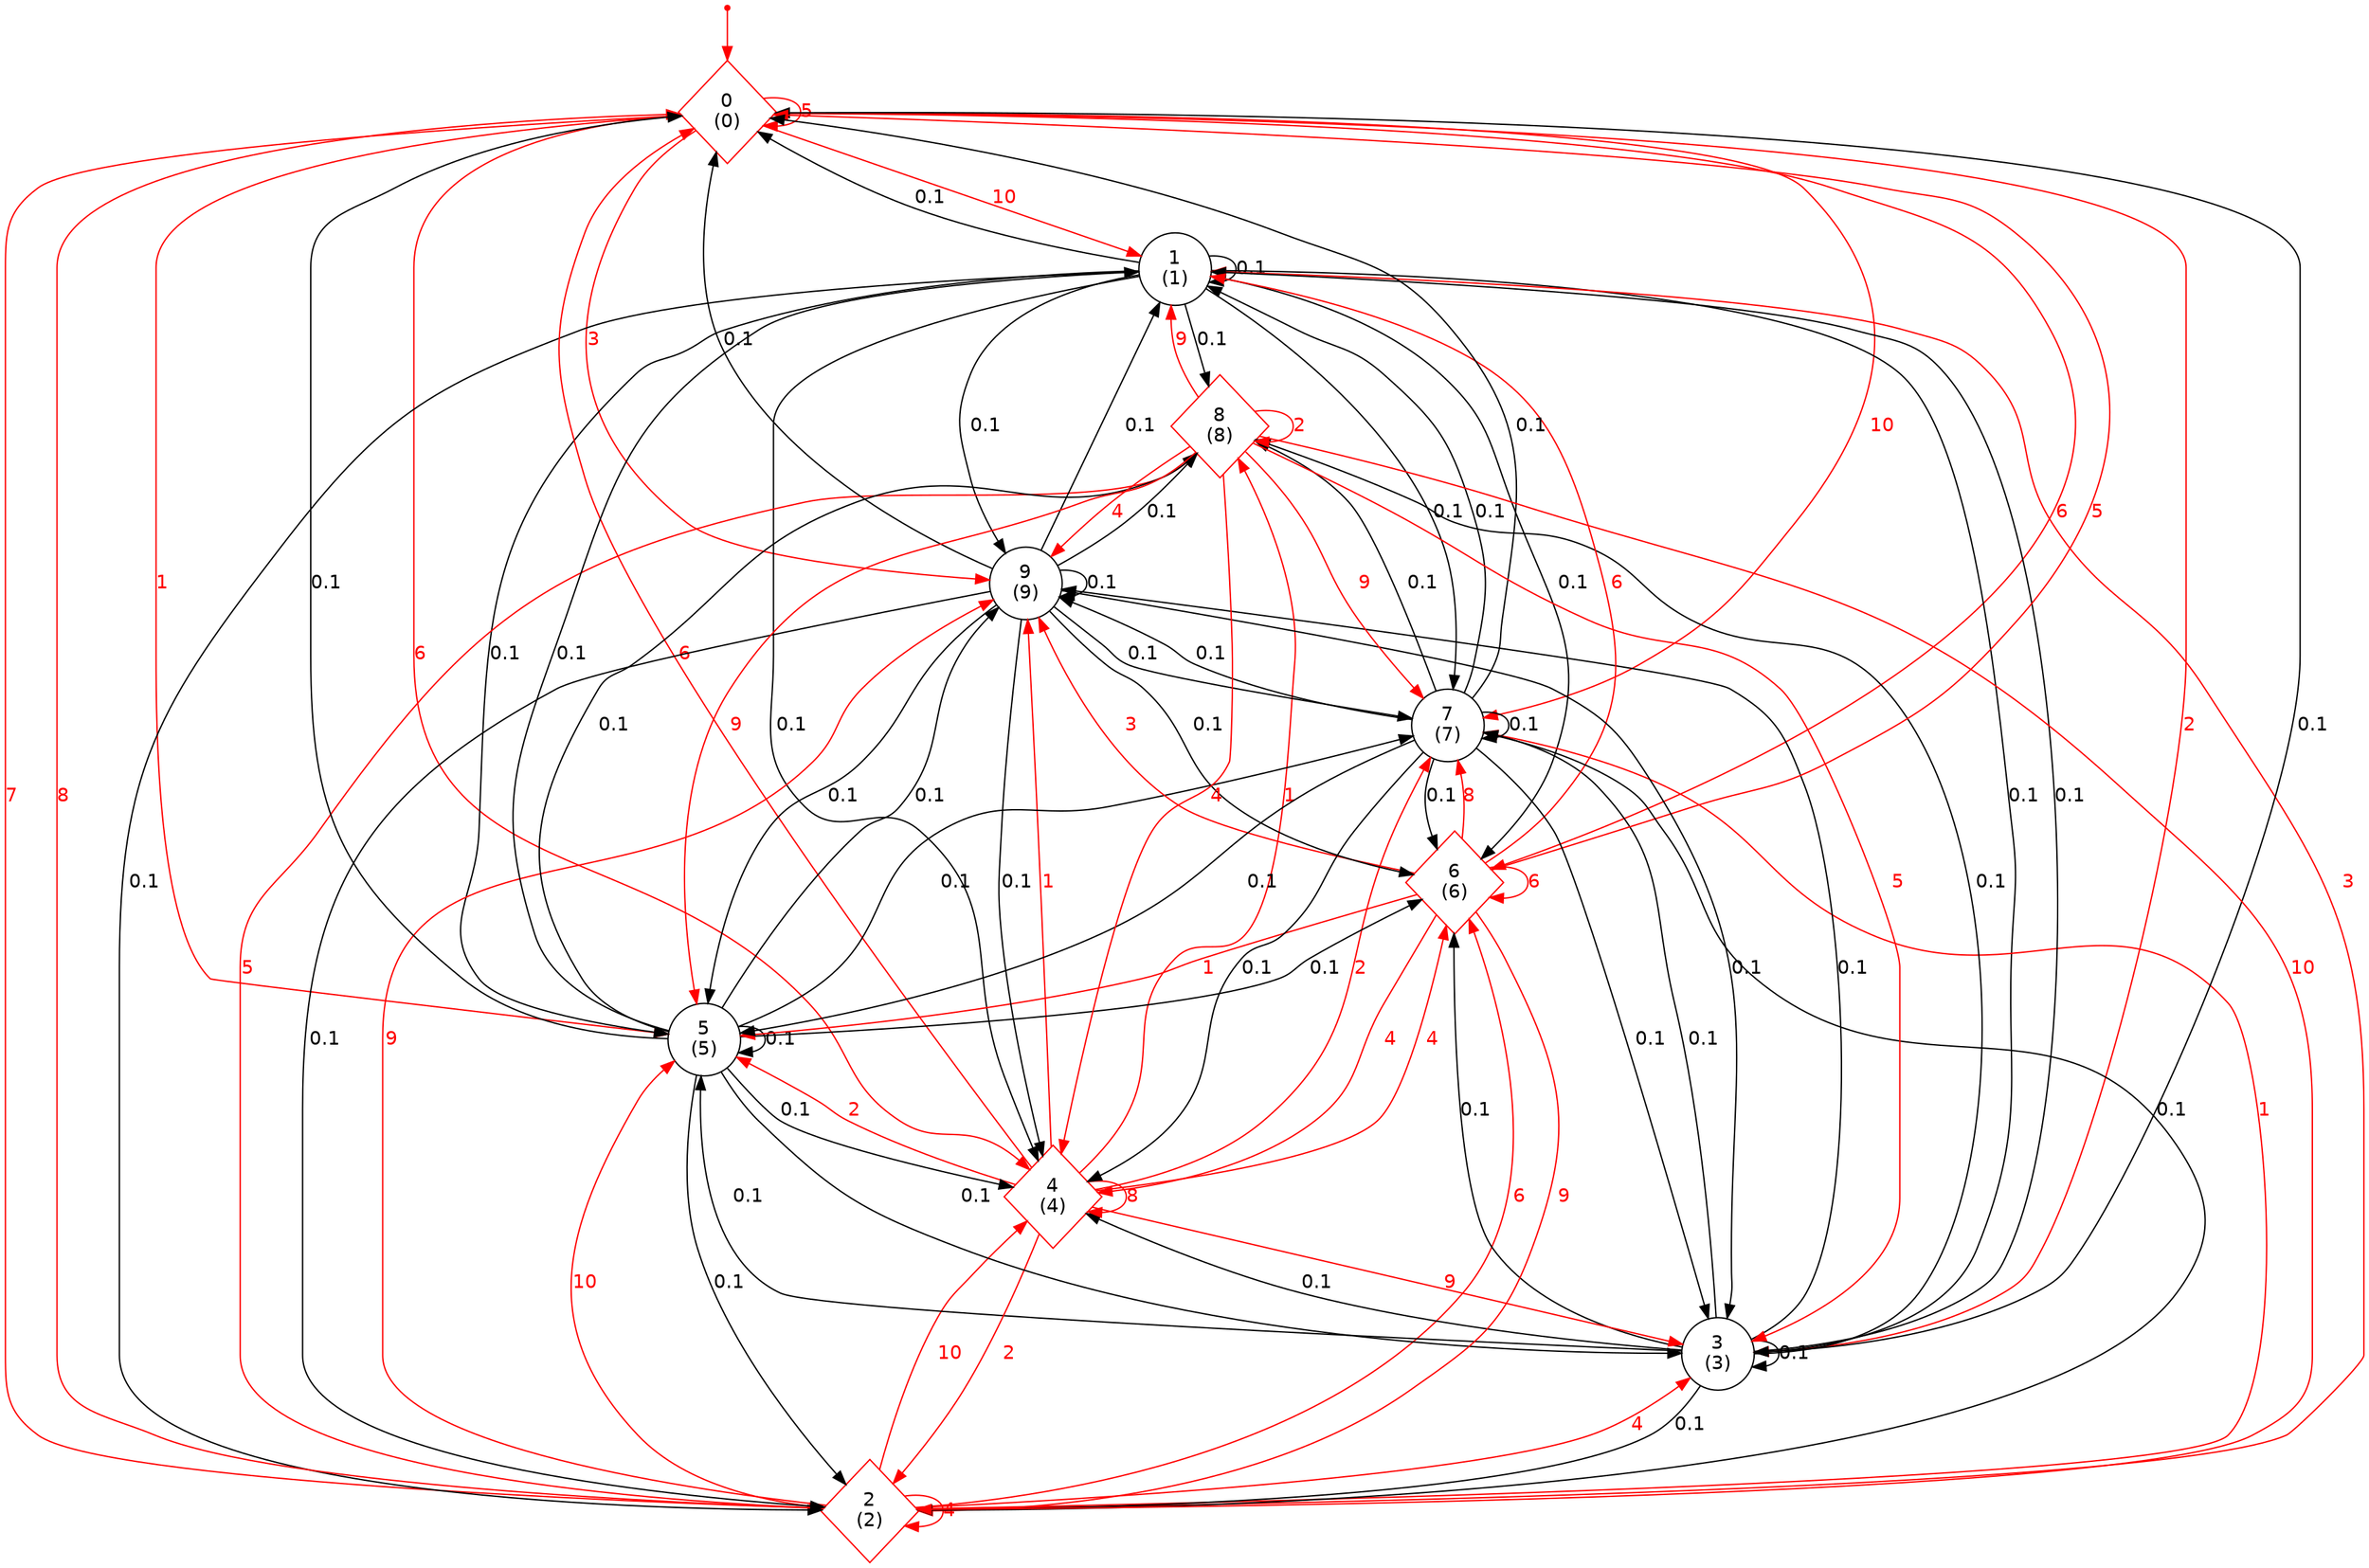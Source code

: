 digraph EMDP {
node [label="",fontname="Helvetica",shape="circle"];
0 [label="0\n(0)",color="red",shape="diamond"];
"0i" [label="",color="red",shape="point"];
"0i" -> 0 [label="",color="red"];
0 -> 0 [label="5",color="red",fontcolor="red",fontname="Helvetica"];
0 -> 1 [label="10",color="red",fontcolor="red",fontname="Helvetica"];
0 -> 2 [label="7",color="red",fontcolor="red",fontname="Helvetica"];
0 -> 3 [label="2",color="red",fontcolor="red",fontname="Helvetica"];
0 -> 4 [label="6",color="red",fontcolor="red",fontname="Helvetica"];
0 -> 5 [label="1",color="red",fontcolor="red",fontname="Helvetica"];
0 -> 6 [label="6",color="red",fontcolor="red",fontname="Helvetica"];
0 -> 7 [label="10",color="red",fontcolor="red",fontname="Helvetica"];
0 -> 9 [label="3",color="red",fontcolor="red",fontname="Helvetica"];
1 [label="1\n(1)",color="black"];
1 -> 0 [label="0.1",color="black",fontcolor="black",fontname="Helvetica"];
1 -> 1 [label="0.1",color="black",fontcolor="black",fontname="Helvetica"];
1 -> 2 [label="0.1",color="black",fontcolor="black",fontname="Helvetica"];
1 -> 3 [label="0.1",color="black",fontcolor="black",fontname="Helvetica"];
1 -> 4 [label="0.1",color="black",fontcolor="black",fontname="Helvetica"];
1 -> 5 [label="0.1",color="black",fontcolor="black",fontname="Helvetica"];
1 -> 6 [label="0.1",color="black",fontcolor="black",fontname="Helvetica"];
1 -> 7 [label="0.1",color="black",fontcolor="black",fontname="Helvetica"];
1 -> 8 [label="0.1",color="black",fontcolor="black",fontname="Helvetica"];
1 -> 9 [label="0.1",color="black",fontcolor="black",fontname="Helvetica"];
2 [label="2\n(2)",color="red",shape="diamond"];
2 -> 0 [label="8",color="red",fontcolor="red",fontname="Helvetica"];
2 -> 1 [label="3",color="red",fontcolor="red",fontname="Helvetica"];
2 -> 2 [label="4",color="red",fontcolor="red",fontname="Helvetica"];
2 -> 3 [label="4",color="red",fontcolor="red",fontname="Helvetica"];
2 -> 4 [label="10",color="red",fontcolor="red",fontname="Helvetica"];
2 -> 5 [label="10",color="red",fontcolor="red",fontname="Helvetica"];
2 -> 6 [label="6",color="red",fontcolor="red",fontname="Helvetica"];
2 -> 7 [label="1",color="red",fontcolor="red",fontname="Helvetica"];
2 -> 8 [label="5",color="red",fontcolor="red",fontname="Helvetica"];
2 -> 9 [label="9",color="red",fontcolor="red",fontname="Helvetica"];
3 [label="3\n(3)",color="black"];
3 -> 0 [label="0.1",color="black",fontcolor="black",fontname="Helvetica"];
3 -> 1 [label="0.1",color="black",fontcolor="black",fontname="Helvetica"];
3 -> 2 [label="0.1",color="black",fontcolor="black",fontname="Helvetica"];
3 -> 3 [label="0.1",color="black",fontcolor="black",fontname="Helvetica"];
3 -> 4 [label="0.1",color="black",fontcolor="black",fontname="Helvetica"];
3 -> 5 [label="0.1",color="black",fontcolor="black",fontname="Helvetica"];
3 -> 6 [label="0.1",color="black",fontcolor="black",fontname="Helvetica"];
3 -> 7 [label="0.1",color="black",fontcolor="black",fontname="Helvetica"];
3 -> 8 [label="0.1",color="black",fontcolor="black",fontname="Helvetica"];
3 -> 9 [label="0.1",color="black",fontcolor="black",fontname="Helvetica"];
4 [label="4\n(4)",color="red",shape="diamond"];
4 -> 0 [label="6",color="red",fontcolor="red",fontname="Helvetica"];
4 -> 2 [label="2",color="red",fontcolor="red",fontname="Helvetica"];
4 -> 3 [label="9",color="red",fontcolor="red",fontname="Helvetica"];
4 -> 4 [label="8",color="red",fontcolor="red",fontname="Helvetica"];
4 -> 5 [label="2",color="red",fontcolor="red",fontname="Helvetica"];
4 -> 6 [label="4",color="red",fontcolor="red",fontname="Helvetica"];
4 -> 7 [label="2",color="red",fontcolor="red",fontname="Helvetica"];
4 -> 8 [label="1",color="red",fontcolor="red",fontname="Helvetica"];
4 -> 9 [label="1",color="red",fontcolor="red",fontname="Helvetica"];
5 [label="5\n(5)",color="black"];
5 -> 0 [label="0.1",color="black",fontcolor="black",fontname="Helvetica"];
5 -> 1 [label="0.1",color="black",fontcolor="black",fontname="Helvetica"];
5 -> 2 [label="0.1",color="black",fontcolor="black",fontname="Helvetica"];
5 -> 3 [label="0.1",color="black",fontcolor="black",fontname="Helvetica"];
5 -> 4 [label="0.1",color="black",fontcolor="black",fontname="Helvetica"];
5 -> 5 [label="0.1",color="black",fontcolor="black",fontname="Helvetica"];
5 -> 6 [label="0.1",color="black",fontcolor="black",fontname="Helvetica"];
5 -> 7 [label="0.1",color="black",fontcolor="black",fontname="Helvetica"];
5 -> 8 [label="0.1",color="black",fontcolor="black",fontname="Helvetica"];
5 -> 9 [label="0.1",color="black",fontcolor="black",fontname="Helvetica"];
6 [label="6\n(6)",color="red",shape="diamond"];
6 -> 0 [label="5",color="red",fontcolor="red",fontname="Helvetica"];
6 -> 1 [label="6",color="red",fontcolor="red",fontname="Helvetica"];
6 -> 2 [label="9",color="red",fontcolor="red",fontname="Helvetica"];
6 -> 4 [label="4",color="red",fontcolor="red",fontname="Helvetica"];
6 -> 5 [label="1",color="red",fontcolor="red",fontname="Helvetica"];
6 -> 6 [label="6",color="red",fontcolor="red",fontname="Helvetica"];
6 -> 7 [label="8",color="red",fontcolor="red",fontname="Helvetica"];
6 -> 9 [label="3",color="red",fontcolor="red",fontname="Helvetica"];
7 [label="7\n(7)",color="black"];
7 -> 0 [label="0.1",color="black",fontcolor="black",fontname="Helvetica"];
7 -> 1 [label="0.1",color="black",fontcolor="black",fontname="Helvetica"];
7 -> 2 [label="0.1",color="black",fontcolor="black",fontname="Helvetica"];
7 -> 3 [label="0.1",color="black",fontcolor="black",fontname="Helvetica"];
7 -> 4 [label="0.1",color="black",fontcolor="black",fontname="Helvetica"];
7 -> 5 [label="0.1",color="black",fontcolor="black",fontname="Helvetica"];
7 -> 6 [label="0.1",color="black",fontcolor="black",fontname="Helvetica"];
7 -> 7 [label="0.1",color="black",fontcolor="black",fontname="Helvetica"];
7 -> 8 [label="0.1",color="black",fontcolor="black",fontname="Helvetica"];
7 -> 9 [label="0.1",color="black",fontcolor="black",fontname="Helvetica"];
8 [label="8\n(8)",color="red",shape="diamond"];
8 -> 1 [label="9",color="red",fontcolor="red",fontname="Helvetica"];
8 -> 2 [label="10",color="red",fontcolor="red",fontname="Helvetica"];
8 -> 3 [label="5",color="red",fontcolor="red",fontname="Helvetica"];
8 -> 4 [label="4",color="red",fontcolor="red",fontname="Helvetica"];
8 -> 5 [label="9",color="red",fontcolor="red",fontname="Helvetica"];
8 -> 7 [label="9",color="red",fontcolor="red",fontname="Helvetica"];
8 -> 8 [label="2",color="red",fontcolor="red",fontname="Helvetica"];
8 -> 9 [label="4",color="red",fontcolor="red",fontname="Helvetica"];
9 [label="9\n(9)",color="black"];
9 -> 0 [label="0.1",color="black",fontcolor="black",fontname="Helvetica"];
9 -> 1 [label="0.1",color="black",fontcolor="black",fontname="Helvetica"];
9 -> 2 [label="0.1",color="black",fontcolor="black",fontname="Helvetica"];
9 -> 3 [label="0.1",color="black",fontcolor="black",fontname="Helvetica"];
9 -> 4 [label="0.1",color="black",fontcolor="black",fontname="Helvetica"];
9 -> 5 [label="0.1",color="black",fontcolor="black",fontname="Helvetica"];
9 -> 6 [label="0.1",color="black",fontcolor="black",fontname="Helvetica"];
9 -> 7 [label="0.1",color="black",fontcolor="black",fontname="Helvetica"];
9 -> 8 [label="0.1",color="black",fontcolor="black",fontname="Helvetica"];
9 -> 9 [label="0.1",color="black",fontcolor="black",fontname="Helvetica"];
}
